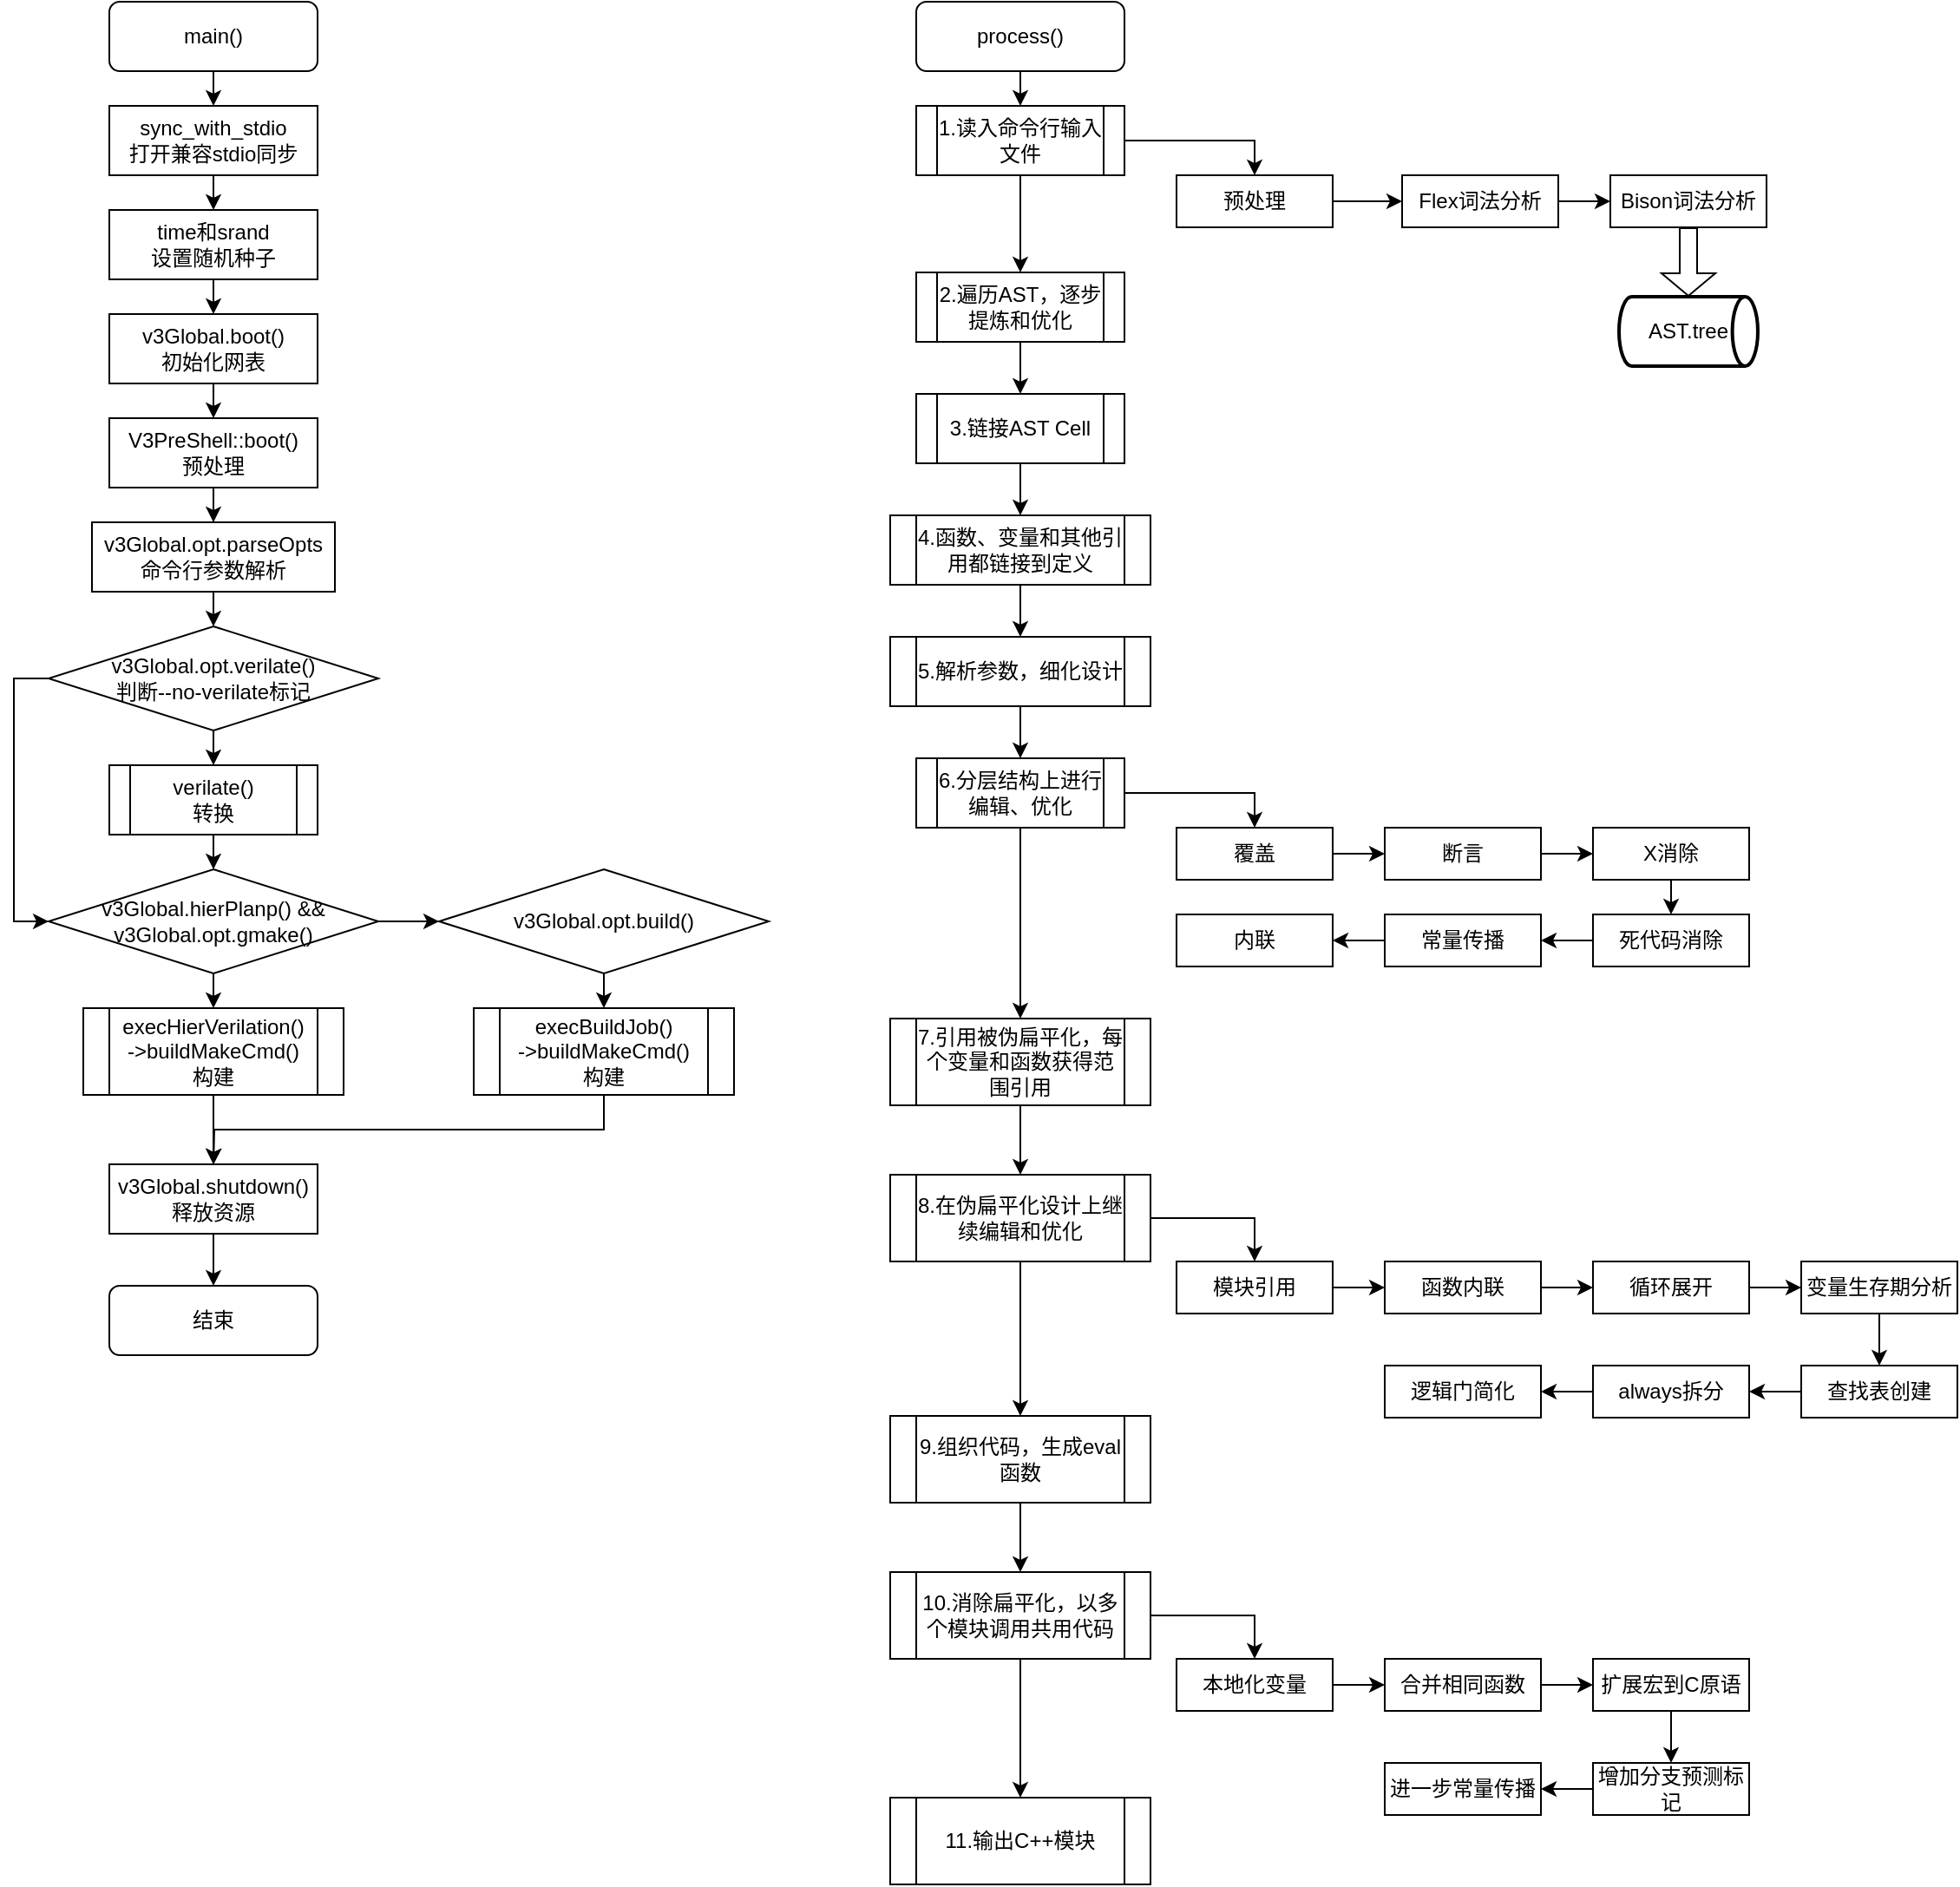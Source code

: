 <mxfile version="14.6.6" type="github">
  <diagram id="C5RBs43oDa-KdzZeNtuy" name="Page-1">
    <mxGraphModel dx="1673" dy="896" grid="1" gridSize="10" guides="1" tooltips="1" connect="1" arrows="1" fold="1" page="1" pageScale="1" pageWidth="3300" pageHeight="4681" math="0" shadow="0">
      <root>
        <mxCell id="WIyWlLk6GJQsqaUBKTNV-0" />
        <mxCell id="WIyWlLk6GJQsqaUBKTNV-1" parent="WIyWlLk6GJQsqaUBKTNV-0" />
        <mxCell id="bP5KUFuN8C3mjjLo8ime-2" style="edgeStyle=orthogonalEdgeStyle;rounded=0;orthogonalLoop=1;jettySize=auto;html=1;exitX=0.5;exitY=1;exitDx=0;exitDy=0;entryX=0.5;entryY=0;entryDx=0;entryDy=0;" parent="WIyWlLk6GJQsqaUBKTNV-1" source="WIyWlLk6GJQsqaUBKTNV-3" target="WT0UVrOEoNZwdIrJpfdh-0" edge="1">
          <mxGeometry relative="1" as="geometry" />
        </mxCell>
        <mxCell id="WIyWlLk6GJQsqaUBKTNV-3" value="main()" style="rounded=1;whiteSpace=wrap;html=1;fontSize=12;glass=0;strokeWidth=1;shadow=0;" parent="WIyWlLk6GJQsqaUBKTNV-1" vertex="1">
          <mxGeometry x="115" y="30" width="120" height="40" as="geometry" />
        </mxCell>
        <mxCell id="bP5KUFuN8C3mjjLo8ime-1" style="edgeStyle=orthogonalEdgeStyle;rounded=0;orthogonalLoop=1;jettySize=auto;html=1;exitX=0.5;exitY=1;exitDx=0;exitDy=0;entryX=0.5;entryY=0;entryDx=0;entryDy=0;" parent="WIyWlLk6GJQsqaUBKTNV-1" source="WT0UVrOEoNZwdIrJpfdh-0" target="bP5KUFuN8C3mjjLo8ime-0" edge="1">
          <mxGeometry relative="1" as="geometry" />
        </mxCell>
        <mxCell id="WT0UVrOEoNZwdIrJpfdh-0" value="sync_with_stdio&lt;br&gt;打开兼容stdio同步" style="rounded=0;whiteSpace=wrap;html=1;" parent="WIyWlLk6GJQsqaUBKTNV-1" vertex="1">
          <mxGeometry x="115" y="90" width="120" height="40" as="geometry" />
        </mxCell>
        <mxCell id="bP5KUFuN8C3mjjLo8ime-4" style="edgeStyle=orthogonalEdgeStyle;rounded=0;orthogonalLoop=1;jettySize=auto;html=1;exitX=0.5;exitY=1;exitDx=0;exitDy=0;entryX=0.5;entryY=0;entryDx=0;entryDy=0;" parent="WIyWlLk6GJQsqaUBKTNV-1" source="bP5KUFuN8C3mjjLo8ime-0" target="bP5KUFuN8C3mjjLo8ime-3" edge="1">
          <mxGeometry relative="1" as="geometry" />
        </mxCell>
        <mxCell id="bP5KUFuN8C3mjjLo8ime-0" value="time和srand&lt;br&gt;设置随机种子" style="rounded=0;whiteSpace=wrap;html=1;" parent="WIyWlLk6GJQsqaUBKTNV-1" vertex="1">
          <mxGeometry x="115" y="150" width="120" height="40" as="geometry" />
        </mxCell>
        <mxCell id="78SHquf4xXhVxRJzYclN-2" style="edgeStyle=orthogonalEdgeStyle;rounded=0;orthogonalLoop=1;jettySize=auto;html=1;exitX=0.5;exitY=1;exitDx=0;exitDy=0;entryX=0.5;entryY=0;entryDx=0;entryDy=0;" edge="1" parent="WIyWlLk6GJQsqaUBKTNV-1" source="bP5KUFuN8C3mjjLo8ime-3" target="78SHquf4xXhVxRJzYclN-0">
          <mxGeometry relative="1" as="geometry" />
        </mxCell>
        <mxCell id="bP5KUFuN8C3mjjLo8ime-3" value="v3Global.boot()&lt;br&gt;初始化网表" style="rounded=0;whiteSpace=wrap;html=1;" parent="WIyWlLk6GJQsqaUBKTNV-1" vertex="1">
          <mxGeometry x="115" y="210" width="120" height="40" as="geometry" />
        </mxCell>
        <mxCell id="78SHquf4xXhVxRJzYclN-3" style="edgeStyle=orthogonalEdgeStyle;rounded=0;orthogonalLoop=1;jettySize=auto;html=1;exitX=0.5;exitY=1;exitDx=0;exitDy=0;" edge="1" parent="WIyWlLk6GJQsqaUBKTNV-1" source="78SHquf4xXhVxRJzYclN-0" target="78SHquf4xXhVxRJzYclN-1">
          <mxGeometry relative="1" as="geometry" />
        </mxCell>
        <mxCell id="78SHquf4xXhVxRJzYclN-0" value="V3PreShell::boot()&lt;br&gt;预处理" style="rounded=0;whiteSpace=wrap;html=1;" vertex="1" parent="WIyWlLk6GJQsqaUBKTNV-1">
          <mxGeometry x="115" y="270" width="120" height="40" as="geometry" />
        </mxCell>
        <mxCell id="78SHquf4xXhVxRJzYclN-7" style="edgeStyle=orthogonalEdgeStyle;rounded=0;orthogonalLoop=1;jettySize=auto;html=1;exitX=0.5;exitY=1;exitDx=0;exitDy=0;entryX=0.5;entryY=0;entryDx=0;entryDy=0;" edge="1" parent="WIyWlLk6GJQsqaUBKTNV-1" source="78SHquf4xXhVxRJzYclN-1" target="78SHquf4xXhVxRJzYclN-4">
          <mxGeometry relative="1" as="geometry" />
        </mxCell>
        <mxCell id="78SHquf4xXhVxRJzYclN-1" value="v3Global.opt.parseOpts&lt;br&gt;命令行参数解析" style="rounded=0;whiteSpace=wrap;html=1;" vertex="1" parent="WIyWlLk6GJQsqaUBKTNV-1">
          <mxGeometry x="105" y="330" width="140" height="40" as="geometry" />
        </mxCell>
        <mxCell id="78SHquf4xXhVxRJzYclN-6" style="edgeStyle=orthogonalEdgeStyle;rounded=0;orthogonalLoop=1;jettySize=auto;html=1;exitX=0.5;exitY=1;exitDx=0;exitDy=0;entryX=0.5;entryY=0;entryDx=0;entryDy=0;" edge="1" parent="WIyWlLk6GJQsqaUBKTNV-1" source="78SHquf4xXhVxRJzYclN-4" target="78SHquf4xXhVxRJzYclN-5">
          <mxGeometry relative="1" as="geometry" />
        </mxCell>
        <mxCell id="78SHquf4xXhVxRJzYclN-12" style="edgeStyle=orthogonalEdgeStyle;rounded=0;orthogonalLoop=1;jettySize=auto;html=1;exitX=0;exitY=0.5;exitDx=0;exitDy=0;entryX=0;entryY=0.5;entryDx=0;entryDy=0;" edge="1" parent="WIyWlLk6GJQsqaUBKTNV-1" source="78SHquf4xXhVxRJzYclN-4" target="78SHquf4xXhVxRJzYclN-9">
          <mxGeometry relative="1" as="geometry" />
        </mxCell>
        <mxCell id="78SHquf4xXhVxRJzYclN-4" value="v3Global.opt.verilate()&lt;br&gt;判断--no-verilate标记" style="rhombus;whiteSpace=wrap;html=1;" vertex="1" parent="WIyWlLk6GJQsqaUBKTNV-1">
          <mxGeometry x="80" y="390" width="190" height="60" as="geometry" />
        </mxCell>
        <mxCell id="78SHquf4xXhVxRJzYclN-11" style="edgeStyle=orthogonalEdgeStyle;rounded=0;orthogonalLoop=1;jettySize=auto;html=1;exitX=0.5;exitY=1;exitDx=0;exitDy=0;entryX=0.5;entryY=0;entryDx=0;entryDy=0;" edge="1" parent="WIyWlLk6GJQsqaUBKTNV-1" source="78SHquf4xXhVxRJzYclN-5" target="78SHquf4xXhVxRJzYclN-9">
          <mxGeometry relative="1" as="geometry" />
        </mxCell>
        <mxCell id="78SHquf4xXhVxRJzYclN-5" value="verilate()&lt;br&gt;转换" style="shape=process;whiteSpace=wrap;html=1;backgroundOutline=1;" vertex="1" parent="WIyWlLk6GJQsqaUBKTNV-1">
          <mxGeometry x="115" y="470" width="120" height="40" as="geometry" />
        </mxCell>
        <mxCell id="78SHquf4xXhVxRJzYclN-18" style="edgeStyle=orthogonalEdgeStyle;rounded=0;orthogonalLoop=1;jettySize=auto;html=1;exitX=0.5;exitY=1;exitDx=0;exitDy=0;" edge="1" parent="WIyWlLk6GJQsqaUBKTNV-1" source="78SHquf4xXhVxRJzYclN-8" target="78SHquf4xXhVxRJzYclN-17">
          <mxGeometry relative="1" as="geometry" />
        </mxCell>
        <mxCell id="78SHquf4xXhVxRJzYclN-8" value="execHierVerilation()&lt;br&gt;-&amp;gt;buildMakeCmd()&lt;br&gt;构建" style="shape=process;whiteSpace=wrap;html=1;backgroundOutline=1;" vertex="1" parent="WIyWlLk6GJQsqaUBKTNV-1">
          <mxGeometry x="100" y="610" width="150" height="50" as="geometry" />
        </mxCell>
        <mxCell id="78SHquf4xXhVxRJzYclN-10" style="edgeStyle=orthogonalEdgeStyle;rounded=0;orthogonalLoop=1;jettySize=auto;html=1;exitX=0.5;exitY=1;exitDx=0;exitDy=0;entryX=0.5;entryY=0;entryDx=0;entryDy=0;" edge="1" parent="WIyWlLk6GJQsqaUBKTNV-1" source="78SHquf4xXhVxRJzYclN-9" target="78SHquf4xXhVxRJzYclN-8">
          <mxGeometry relative="1" as="geometry" />
        </mxCell>
        <mxCell id="78SHquf4xXhVxRJzYclN-16" style="edgeStyle=orthogonalEdgeStyle;rounded=0;orthogonalLoop=1;jettySize=auto;html=1;exitX=1;exitY=0.5;exitDx=0;exitDy=0;entryX=0;entryY=0.5;entryDx=0;entryDy=0;" edge="1" parent="WIyWlLk6GJQsqaUBKTNV-1" source="78SHquf4xXhVxRJzYclN-9" target="78SHquf4xXhVxRJzYclN-14">
          <mxGeometry relative="1" as="geometry" />
        </mxCell>
        <mxCell id="78SHquf4xXhVxRJzYclN-9" value="v3Global.hierPlanp() &amp;amp;&amp;amp; v3Global.opt.gmake()" style="rhombus;whiteSpace=wrap;html=1;" vertex="1" parent="WIyWlLk6GJQsqaUBKTNV-1">
          <mxGeometry x="80" y="530" width="190" height="60" as="geometry" />
        </mxCell>
        <mxCell id="78SHquf4xXhVxRJzYclN-19" style="edgeStyle=orthogonalEdgeStyle;rounded=0;orthogonalLoop=1;jettySize=auto;html=1;exitX=0.5;exitY=1;exitDx=0;exitDy=0;" edge="1" parent="WIyWlLk6GJQsqaUBKTNV-1" source="78SHquf4xXhVxRJzYclN-13">
          <mxGeometry relative="1" as="geometry">
            <mxPoint x="175" y="700" as="targetPoint" />
          </mxGeometry>
        </mxCell>
        <mxCell id="78SHquf4xXhVxRJzYclN-13" value="execBuildJob()&lt;br&gt;-&amp;gt;buildMakeCmd()&lt;br&gt;构建" style="shape=process;whiteSpace=wrap;html=1;backgroundOutline=1;" vertex="1" parent="WIyWlLk6GJQsqaUBKTNV-1">
          <mxGeometry x="325" y="610" width="150" height="50" as="geometry" />
        </mxCell>
        <mxCell id="78SHquf4xXhVxRJzYclN-15" style="edgeStyle=orthogonalEdgeStyle;rounded=0;orthogonalLoop=1;jettySize=auto;html=1;exitX=0.5;exitY=1;exitDx=0;exitDy=0;entryX=0.5;entryY=0;entryDx=0;entryDy=0;" edge="1" parent="WIyWlLk6GJQsqaUBKTNV-1" source="78SHquf4xXhVxRJzYclN-14" target="78SHquf4xXhVxRJzYclN-13">
          <mxGeometry relative="1" as="geometry" />
        </mxCell>
        <mxCell id="78SHquf4xXhVxRJzYclN-14" value="v3Global.opt.build()" style="rhombus;whiteSpace=wrap;html=1;" vertex="1" parent="WIyWlLk6GJQsqaUBKTNV-1">
          <mxGeometry x="305" y="530" width="190" height="60" as="geometry" />
        </mxCell>
        <mxCell id="78SHquf4xXhVxRJzYclN-21" style="edgeStyle=orthogonalEdgeStyle;rounded=0;orthogonalLoop=1;jettySize=auto;html=1;exitX=0.5;exitY=1;exitDx=0;exitDy=0;entryX=0.5;entryY=0;entryDx=0;entryDy=0;" edge="1" parent="WIyWlLk6GJQsqaUBKTNV-1" source="78SHquf4xXhVxRJzYclN-17" target="78SHquf4xXhVxRJzYclN-20">
          <mxGeometry relative="1" as="geometry" />
        </mxCell>
        <mxCell id="78SHquf4xXhVxRJzYclN-17" value="v3Global.shutdown()&lt;br&gt;释放资源" style="rounded=0;whiteSpace=wrap;html=1;" vertex="1" parent="WIyWlLk6GJQsqaUBKTNV-1">
          <mxGeometry x="115" y="700" width="120" height="40" as="geometry" />
        </mxCell>
        <mxCell id="78SHquf4xXhVxRJzYclN-20" value="结束" style="rounded=1;whiteSpace=wrap;html=1;" vertex="1" parent="WIyWlLk6GJQsqaUBKTNV-1">
          <mxGeometry x="115" y="770" width="120" height="40" as="geometry" />
        </mxCell>
        <mxCell id="78SHquf4xXhVxRJzYclN-24" style="edgeStyle=orthogonalEdgeStyle;rounded=0;orthogonalLoop=1;jettySize=auto;html=1;exitX=1;exitY=0.5;exitDx=0;exitDy=0;entryX=0.5;entryY=0;entryDx=0;entryDy=0;" edge="1" parent="WIyWlLk6GJQsqaUBKTNV-1" source="78SHquf4xXhVxRJzYclN-29" target="78SHquf4xXhVxRJzYclN-23">
          <mxGeometry relative="1" as="geometry" />
        </mxCell>
        <mxCell id="78SHquf4xXhVxRJzYclN-26" style="edgeStyle=orthogonalEdgeStyle;rounded=0;orthogonalLoop=1;jettySize=auto;html=1;exitX=1;exitY=0.5;exitDx=0;exitDy=0;entryX=0;entryY=0.5;entryDx=0;entryDy=0;" edge="1" parent="WIyWlLk6GJQsqaUBKTNV-1" source="78SHquf4xXhVxRJzYclN-23" target="78SHquf4xXhVxRJzYclN-25">
          <mxGeometry relative="1" as="geometry" />
        </mxCell>
        <mxCell id="78SHquf4xXhVxRJzYclN-23" value="预处理" style="rounded=0;whiteSpace=wrap;html=1;" vertex="1" parent="WIyWlLk6GJQsqaUBKTNV-1">
          <mxGeometry x="730" y="130" width="90" height="30" as="geometry" />
        </mxCell>
        <mxCell id="78SHquf4xXhVxRJzYclN-28" style="edgeStyle=orthogonalEdgeStyle;rounded=0;orthogonalLoop=1;jettySize=auto;html=1;exitX=1;exitY=0.5;exitDx=0;exitDy=0;entryX=0;entryY=0.5;entryDx=0;entryDy=0;" edge="1" parent="WIyWlLk6GJQsqaUBKTNV-1" source="78SHquf4xXhVxRJzYclN-25" target="78SHquf4xXhVxRJzYclN-27">
          <mxGeometry relative="1" as="geometry" />
        </mxCell>
        <mxCell id="78SHquf4xXhVxRJzYclN-25" value="Flex词法分析" style="rounded=0;whiteSpace=wrap;html=1;" vertex="1" parent="WIyWlLk6GJQsqaUBKTNV-1">
          <mxGeometry x="860" y="130" width="90" height="30" as="geometry" />
        </mxCell>
        <mxCell id="78SHquf4xXhVxRJzYclN-34" style="edgeStyle=orthogonalEdgeStyle;rounded=0;orthogonalLoop=1;jettySize=auto;html=1;exitX=0.5;exitY=1;exitDx=0;exitDy=0;entryX=0.5;entryY=0;entryDx=0;entryDy=0;entryPerimeter=0;shape=flexArrow;endSize=4;startSize=4;strokeWidth=1;" edge="1" parent="WIyWlLk6GJQsqaUBKTNV-1" source="78SHquf4xXhVxRJzYclN-27" target="78SHquf4xXhVxRJzYclN-33">
          <mxGeometry relative="1" as="geometry" />
        </mxCell>
        <mxCell id="78SHquf4xXhVxRJzYclN-27" value="Bison词法分析" style="rounded=0;whiteSpace=wrap;html=1;" vertex="1" parent="WIyWlLk6GJQsqaUBKTNV-1">
          <mxGeometry x="980" y="130" width="90" height="30" as="geometry" />
        </mxCell>
        <mxCell id="78SHquf4xXhVxRJzYclN-40" style="edgeStyle=orthogonalEdgeStyle;rounded=0;orthogonalLoop=1;jettySize=auto;html=1;exitX=0.5;exitY=1;exitDx=0;exitDy=0;strokeWidth=1;" edge="1" parent="WIyWlLk6GJQsqaUBKTNV-1" source="78SHquf4xXhVxRJzYclN-29" target="78SHquf4xXhVxRJzYclN-35">
          <mxGeometry relative="1" as="geometry" />
        </mxCell>
        <mxCell id="78SHquf4xXhVxRJzYclN-29" value="&lt;span&gt;1.读入命令行输入文件&lt;/span&gt;" style="shape=process;whiteSpace=wrap;html=1;backgroundOutline=1;" vertex="1" parent="WIyWlLk6GJQsqaUBKTNV-1">
          <mxGeometry x="580" y="90" width="120" height="40" as="geometry" />
        </mxCell>
        <mxCell id="78SHquf4xXhVxRJzYclN-33" value="AST.tree" style="strokeWidth=2;html=1;shape=mxgraph.flowchart.direct_data;whiteSpace=wrap;" vertex="1" parent="WIyWlLk6GJQsqaUBKTNV-1">
          <mxGeometry x="985" y="200" width="80" height="40" as="geometry" />
        </mxCell>
        <mxCell id="78SHquf4xXhVxRJzYclN-41" style="edgeStyle=orthogonalEdgeStyle;rounded=0;orthogonalLoop=1;jettySize=auto;html=1;exitX=0.5;exitY=1;exitDx=0;exitDy=0;entryX=0.5;entryY=0;entryDx=0;entryDy=0;strokeWidth=1;" edge="1" parent="WIyWlLk6GJQsqaUBKTNV-1" source="78SHquf4xXhVxRJzYclN-35" target="78SHquf4xXhVxRJzYclN-36">
          <mxGeometry relative="1" as="geometry" />
        </mxCell>
        <mxCell id="78SHquf4xXhVxRJzYclN-35" value="&lt;span&gt;2.遍历AST，逐步提炼和优化&lt;/span&gt;" style="shape=process;whiteSpace=wrap;html=1;backgroundOutline=1;" vertex="1" parent="WIyWlLk6GJQsqaUBKTNV-1">
          <mxGeometry x="580" y="186" width="120" height="40" as="geometry" />
        </mxCell>
        <mxCell id="78SHquf4xXhVxRJzYclN-42" style="edgeStyle=orthogonalEdgeStyle;rounded=0;orthogonalLoop=1;jettySize=auto;html=1;exitX=0.5;exitY=1;exitDx=0;exitDy=0;entryX=0.5;entryY=0;entryDx=0;entryDy=0;strokeWidth=1;" edge="1" parent="WIyWlLk6GJQsqaUBKTNV-1" source="78SHquf4xXhVxRJzYclN-36" target="78SHquf4xXhVxRJzYclN-37">
          <mxGeometry relative="1" as="geometry" />
        </mxCell>
        <mxCell id="78SHquf4xXhVxRJzYclN-36" value="&lt;span&gt;3.&lt;/span&gt;链接&lt;span&gt;AST Cell&lt;/span&gt;" style="shape=process;whiteSpace=wrap;html=1;backgroundOutline=1;" vertex="1" parent="WIyWlLk6GJQsqaUBKTNV-1">
          <mxGeometry x="580" y="256" width="120" height="40" as="geometry" />
        </mxCell>
        <mxCell id="78SHquf4xXhVxRJzYclN-59" style="edgeStyle=orthogonalEdgeStyle;rounded=0;orthogonalLoop=1;jettySize=auto;html=1;exitX=0.5;exitY=1;exitDx=0;exitDy=0;entryX=0.5;entryY=0;entryDx=0;entryDy=0;strokeWidth=1;" edge="1" parent="WIyWlLk6GJQsqaUBKTNV-1" source="78SHquf4xXhVxRJzYclN-37" target="78SHquf4xXhVxRJzYclN-43">
          <mxGeometry relative="1" as="geometry" />
        </mxCell>
        <mxCell id="78SHquf4xXhVxRJzYclN-37" value="&lt;span&gt;4.函数、变量和其他引用都链接到定义&lt;/span&gt;" style="shape=process;whiteSpace=wrap;html=1;backgroundOutline=1;" vertex="1" parent="WIyWlLk6GJQsqaUBKTNV-1">
          <mxGeometry x="565" y="326" width="150" height="40" as="geometry" />
        </mxCell>
        <mxCell id="78SHquf4xXhVxRJzYclN-39" style="edgeStyle=orthogonalEdgeStyle;rounded=0;orthogonalLoop=1;jettySize=auto;html=1;exitX=0.5;exitY=1;exitDx=0;exitDy=0;entryX=0.5;entryY=0;entryDx=0;entryDy=0;strokeWidth=1;" edge="1" parent="WIyWlLk6GJQsqaUBKTNV-1" source="78SHquf4xXhVxRJzYclN-38" target="78SHquf4xXhVxRJzYclN-29">
          <mxGeometry relative="1" as="geometry" />
        </mxCell>
        <mxCell id="78SHquf4xXhVxRJzYclN-38" value="process()" style="rounded=1;whiteSpace=wrap;html=1;fontSize=12;glass=0;strokeWidth=1;shadow=0;" vertex="1" parent="WIyWlLk6GJQsqaUBKTNV-1">
          <mxGeometry x="580" y="30" width="120" height="40" as="geometry" />
        </mxCell>
        <mxCell id="78SHquf4xXhVxRJzYclN-60" style="edgeStyle=orthogonalEdgeStyle;rounded=0;orthogonalLoop=1;jettySize=auto;html=1;exitX=0.5;exitY=1;exitDx=0;exitDy=0;entryX=0.5;entryY=0;entryDx=0;entryDy=0;strokeWidth=1;" edge="1" parent="WIyWlLk6GJQsqaUBKTNV-1" source="78SHquf4xXhVxRJzYclN-43" target="78SHquf4xXhVxRJzYclN-45">
          <mxGeometry relative="1" as="geometry" />
        </mxCell>
        <mxCell id="78SHquf4xXhVxRJzYclN-43" value="&lt;span&gt;5.解析参数，细化设计&lt;/span&gt;" style="shape=process;whiteSpace=wrap;html=1;backgroundOutline=1;" vertex="1" parent="WIyWlLk6GJQsqaUBKTNV-1">
          <mxGeometry x="565" y="396" width="150" height="40" as="geometry" />
        </mxCell>
        <mxCell id="78SHquf4xXhVxRJzYclN-52" style="edgeStyle=orthogonalEdgeStyle;rounded=0;orthogonalLoop=1;jettySize=auto;html=1;exitX=1;exitY=0.5;exitDx=0;exitDy=0;entryX=0.5;entryY=0;entryDx=0;entryDy=0;strokeWidth=1;" edge="1" parent="WIyWlLk6GJQsqaUBKTNV-1" source="78SHquf4xXhVxRJzYclN-45" target="78SHquf4xXhVxRJzYclN-46">
          <mxGeometry relative="1" as="geometry" />
        </mxCell>
        <mxCell id="78SHquf4xXhVxRJzYclN-62" style="edgeStyle=orthogonalEdgeStyle;rounded=0;orthogonalLoop=1;jettySize=auto;html=1;exitX=0.5;exitY=1;exitDx=0;exitDy=0;entryX=0.5;entryY=0;entryDx=0;entryDy=0;strokeWidth=1;" edge="1" parent="WIyWlLk6GJQsqaUBKTNV-1" source="78SHquf4xXhVxRJzYclN-45" target="78SHquf4xXhVxRJzYclN-61">
          <mxGeometry relative="1" as="geometry" />
        </mxCell>
        <mxCell id="78SHquf4xXhVxRJzYclN-45" value="6.分层结构上进行编辑、优化" style="shape=process;whiteSpace=wrap;html=1;backgroundOutline=1;" vertex="1" parent="WIyWlLk6GJQsqaUBKTNV-1">
          <mxGeometry x="580" y="466" width="120" height="40" as="geometry" />
        </mxCell>
        <mxCell id="78SHquf4xXhVxRJzYclN-54" style="edgeStyle=orthogonalEdgeStyle;rounded=0;orthogonalLoop=1;jettySize=auto;html=1;exitX=1;exitY=0.5;exitDx=0;exitDy=0;strokeWidth=1;" edge="1" parent="WIyWlLk6GJQsqaUBKTNV-1" source="78SHquf4xXhVxRJzYclN-46" target="78SHquf4xXhVxRJzYclN-48">
          <mxGeometry relative="1" as="geometry" />
        </mxCell>
        <mxCell id="78SHquf4xXhVxRJzYclN-46" value="覆盖" style="rounded=0;whiteSpace=wrap;html=1;" vertex="1" parent="WIyWlLk6GJQsqaUBKTNV-1">
          <mxGeometry x="730" y="506" width="90" height="30" as="geometry" />
        </mxCell>
        <mxCell id="78SHquf4xXhVxRJzYclN-47" value="内联" style="rounded=0;whiteSpace=wrap;html=1;" vertex="1" parent="WIyWlLk6GJQsqaUBKTNV-1">
          <mxGeometry x="730" y="556" width="90" height="30" as="geometry" />
        </mxCell>
        <mxCell id="78SHquf4xXhVxRJzYclN-55" style="edgeStyle=orthogonalEdgeStyle;rounded=0;orthogonalLoop=1;jettySize=auto;html=1;exitX=1;exitY=0.5;exitDx=0;exitDy=0;strokeWidth=1;" edge="1" parent="WIyWlLk6GJQsqaUBKTNV-1" source="78SHquf4xXhVxRJzYclN-48" target="78SHquf4xXhVxRJzYclN-50">
          <mxGeometry relative="1" as="geometry" />
        </mxCell>
        <mxCell id="78SHquf4xXhVxRJzYclN-48" value="断言" style="rounded=0;whiteSpace=wrap;html=1;" vertex="1" parent="WIyWlLk6GJQsqaUBKTNV-1">
          <mxGeometry x="850" y="506" width="90" height="30" as="geometry" />
        </mxCell>
        <mxCell id="78SHquf4xXhVxRJzYclN-58" style="edgeStyle=orthogonalEdgeStyle;rounded=0;orthogonalLoop=1;jettySize=auto;html=1;exitX=0;exitY=0.5;exitDx=0;exitDy=0;entryX=1;entryY=0.5;entryDx=0;entryDy=0;strokeWidth=1;" edge="1" parent="WIyWlLk6GJQsqaUBKTNV-1" source="78SHquf4xXhVxRJzYclN-49" target="78SHquf4xXhVxRJzYclN-47">
          <mxGeometry relative="1" as="geometry" />
        </mxCell>
        <mxCell id="78SHquf4xXhVxRJzYclN-49" value="常量传播" style="rounded=0;whiteSpace=wrap;html=1;" vertex="1" parent="WIyWlLk6GJQsqaUBKTNV-1">
          <mxGeometry x="850" y="556" width="90" height="30" as="geometry" />
        </mxCell>
        <mxCell id="78SHquf4xXhVxRJzYclN-56" style="edgeStyle=orthogonalEdgeStyle;rounded=0;orthogonalLoop=1;jettySize=auto;html=1;exitX=0.5;exitY=1;exitDx=0;exitDy=0;entryX=0.5;entryY=0;entryDx=0;entryDy=0;strokeWidth=1;" edge="1" parent="WIyWlLk6GJQsqaUBKTNV-1" source="78SHquf4xXhVxRJzYclN-50" target="78SHquf4xXhVxRJzYclN-51">
          <mxGeometry relative="1" as="geometry" />
        </mxCell>
        <mxCell id="78SHquf4xXhVxRJzYclN-50" value="X消除" style="rounded=0;whiteSpace=wrap;html=1;" vertex="1" parent="WIyWlLk6GJQsqaUBKTNV-1">
          <mxGeometry x="970" y="506" width="90" height="30" as="geometry" />
        </mxCell>
        <mxCell id="78SHquf4xXhVxRJzYclN-57" style="edgeStyle=orthogonalEdgeStyle;rounded=0;orthogonalLoop=1;jettySize=auto;html=1;exitX=0;exitY=0.5;exitDx=0;exitDy=0;entryX=1;entryY=0.5;entryDx=0;entryDy=0;strokeWidth=1;" edge="1" parent="WIyWlLk6GJQsqaUBKTNV-1" source="78SHquf4xXhVxRJzYclN-51" target="78SHquf4xXhVxRJzYclN-49">
          <mxGeometry relative="1" as="geometry" />
        </mxCell>
        <mxCell id="78SHquf4xXhVxRJzYclN-51" value="死代码消除" style="rounded=0;whiteSpace=wrap;html=1;" vertex="1" parent="WIyWlLk6GJQsqaUBKTNV-1">
          <mxGeometry x="970" y="556" width="90" height="30" as="geometry" />
        </mxCell>
        <mxCell id="78SHquf4xXhVxRJzYclN-78" value="" style="edgeStyle=orthogonalEdgeStyle;rounded=0;orthogonalLoop=1;jettySize=auto;html=1;strokeWidth=1;" edge="1" parent="WIyWlLk6GJQsqaUBKTNV-1" source="78SHquf4xXhVxRJzYclN-61" target="78SHquf4xXhVxRJzYclN-63">
          <mxGeometry relative="1" as="geometry" />
        </mxCell>
        <mxCell id="78SHquf4xXhVxRJzYclN-61" value="&lt;span&gt;7.引用被伪扁平化，每个变量和函数获得范围引用&lt;/span&gt;" style="shape=process;whiteSpace=wrap;html=1;backgroundOutline=1;" vertex="1" parent="WIyWlLk6GJQsqaUBKTNV-1">
          <mxGeometry x="565" y="616" width="150" height="50" as="geometry" />
        </mxCell>
        <mxCell id="78SHquf4xXhVxRJzYclN-71" style="edgeStyle=orthogonalEdgeStyle;rounded=0;orthogonalLoop=1;jettySize=auto;html=1;exitX=1;exitY=0.5;exitDx=0;exitDy=0;entryX=0.5;entryY=0;entryDx=0;entryDy=0;strokeWidth=1;" edge="1" parent="WIyWlLk6GJQsqaUBKTNV-1" source="78SHquf4xXhVxRJzYclN-63" target="78SHquf4xXhVxRJzYclN-64">
          <mxGeometry relative="1" as="geometry" />
        </mxCell>
        <mxCell id="78SHquf4xXhVxRJzYclN-87" style="edgeStyle=orthogonalEdgeStyle;rounded=0;orthogonalLoop=1;jettySize=auto;html=1;exitX=0.5;exitY=1;exitDx=0;exitDy=0;entryX=0.5;entryY=0;entryDx=0;entryDy=0;strokeWidth=1;" edge="1" parent="WIyWlLk6GJQsqaUBKTNV-1" source="78SHquf4xXhVxRJzYclN-63" target="78SHquf4xXhVxRJzYclN-79">
          <mxGeometry relative="1" as="geometry" />
        </mxCell>
        <mxCell id="78SHquf4xXhVxRJzYclN-63" value="&lt;span&gt;8.在伪扁平化设计上继续编辑和优化&lt;/span&gt;" style="shape=process;whiteSpace=wrap;html=1;backgroundOutline=1;" vertex="1" parent="WIyWlLk6GJQsqaUBKTNV-1">
          <mxGeometry x="565" y="706" width="150" height="50" as="geometry" />
        </mxCell>
        <mxCell id="78SHquf4xXhVxRJzYclN-72" style="edgeStyle=orthogonalEdgeStyle;rounded=0;orthogonalLoop=1;jettySize=auto;html=1;exitX=1;exitY=0.5;exitDx=0;exitDy=0;entryX=0;entryY=0.5;entryDx=0;entryDy=0;strokeWidth=1;" edge="1" parent="WIyWlLk6GJQsqaUBKTNV-1" source="78SHquf4xXhVxRJzYclN-64" target="78SHquf4xXhVxRJzYclN-65">
          <mxGeometry relative="1" as="geometry" />
        </mxCell>
        <mxCell id="78SHquf4xXhVxRJzYclN-64" value="模块引用" style="rounded=0;whiteSpace=wrap;html=1;" vertex="1" parent="WIyWlLk6GJQsqaUBKTNV-1">
          <mxGeometry x="730" y="756" width="90" height="30" as="geometry" />
        </mxCell>
        <mxCell id="78SHquf4xXhVxRJzYclN-73" style="edgeStyle=orthogonalEdgeStyle;rounded=0;orthogonalLoop=1;jettySize=auto;html=1;exitX=1;exitY=0.5;exitDx=0;exitDy=0;strokeWidth=1;" edge="1" parent="WIyWlLk6GJQsqaUBKTNV-1" source="78SHquf4xXhVxRJzYclN-65" target="78SHquf4xXhVxRJzYclN-66">
          <mxGeometry relative="1" as="geometry" />
        </mxCell>
        <mxCell id="78SHquf4xXhVxRJzYclN-65" value="函数内联" style="rounded=0;whiteSpace=wrap;html=1;" vertex="1" parent="WIyWlLk6GJQsqaUBKTNV-1">
          <mxGeometry x="850" y="756" width="90" height="30" as="geometry" />
        </mxCell>
        <mxCell id="78SHquf4xXhVxRJzYclN-74" value="" style="edgeStyle=orthogonalEdgeStyle;rounded=0;orthogonalLoop=1;jettySize=auto;html=1;strokeWidth=1;" edge="1" parent="WIyWlLk6GJQsqaUBKTNV-1" source="78SHquf4xXhVxRJzYclN-66" target="78SHquf4xXhVxRJzYclN-67">
          <mxGeometry relative="1" as="geometry" />
        </mxCell>
        <mxCell id="78SHquf4xXhVxRJzYclN-66" value="循环展开" style="rounded=0;whiteSpace=wrap;html=1;" vertex="1" parent="WIyWlLk6GJQsqaUBKTNV-1">
          <mxGeometry x="970" y="756" width="90" height="30" as="geometry" />
        </mxCell>
        <mxCell id="78SHquf4xXhVxRJzYclN-75" value="" style="edgeStyle=orthogonalEdgeStyle;rounded=0;orthogonalLoop=1;jettySize=auto;html=1;strokeWidth=1;" edge="1" parent="WIyWlLk6GJQsqaUBKTNV-1" source="78SHquf4xXhVxRJzYclN-67" target="78SHquf4xXhVxRJzYclN-68">
          <mxGeometry relative="1" as="geometry" />
        </mxCell>
        <mxCell id="78SHquf4xXhVxRJzYclN-67" value="变量生存期分析" style="rounded=0;whiteSpace=wrap;html=1;" vertex="1" parent="WIyWlLk6GJQsqaUBKTNV-1">
          <mxGeometry x="1090" y="756" width="90" height="30" as="geometry" />
        </mxCell>
        <mxCell id="78SHquf4xXhVxRJzYclN-76" value="" style="edgeStyle=orthogonalEdgeStyle;rounded=0;orthogonalLoop=1;jettySize=auto;html=1;strokeWidth=1;" edge="1" parent="WIyWlLk6GJQsqaUBKTNV-1" source="78SHquf4xXhVxRJzYclN-68" target="78SHquf4xXhVxRJzYclN-69">
          <mxGeometry relative="1" as="geometry" />
        </mxCell>
        <mxCell id="78SHquf4xXhVxRJzYclN-68" value="查找表创建" style="rounded=0;whiteSpace=wrap;html=1;" vertex="1" parent="WIyWlLk6GJQsqaUBKTNV-1">
          <mxGeometry x="1090" y="816" width="90" height="30" as="geometry" />
        </mxCell>
        <mxCell id="78SHquf4xXhVxRJzYclN-77" value="" style="edgeStyle=orthogonalEdgeStyle;rounded=0;orthogonalLoop=1;jettySize=auto;html=1;strokeWidth=1;" edge="1" parent="WIyWlLk6GJQsqaUBKTNV-1" source="78SHquf4xXhVxRJzYclN-69" target="78SHquf4xXhVxRJzYclN-70">
          <mxGeometry relative="1" as="geometry" />
        </mxCell>
        <mxCell id="78SHquf4xXhVxRJzYclN-69" value="always拆分" style="rounded=0;whiteSpace=wrap;html=1;" vertex="1" parent="WIyWlLk6GJQsqaUBKTNV-1">
          <mxGeometry x="970" y="816" width="90" height="30" as="geometry" />
        </mxCell>
        <mxCell id="78SHquf4xXhVxRJzYclN-70" value="逻辑门简化" style="rounded=0;whiteSpace=wrap;html=1;" vertex="1" parent="WIyWlLk6GJQsqaUBKTNV-1">
          <mxGeometry x="850" y="816" width="90" height="30" as="geometry" />
        </mxCell>
        <mxCell id="78SHquf4xXhVxRJzYclN-88" style="edgeStyle=orthogonalEdgeStyle;rounded=0;orthogonalLoop=1;jettySize=auto;html=1;exitX=0.5;exitY=1;exitDx=0;exitDy=0;entryX=0.5;entryY=0;entryDx=0;entryDy=0;strokeWidth=1;" edge="1" parent="WIyWlLk6GJQsqaUBKTNV-1" source="78SHquf4xXhVxRJzYclN-79" target="78SHquf4xXhVxRJzYclN-80">
          <mxGeometry relative="1" as="geometry" />
        </mxCell>
        <mxCell id="78SHquf4xXhVxRJzYclN-79" value="&lt;span&gt;9.组织代码，生成eval函数&lt;/span&gt;" style="shape=process;whiteSpace=wrap;html=1;backgroundOutline=1;" vertex="1" parent="WIyWlLk6GJQsqaUBKTNV-1">
          <mxGeometry x="565" y="845" width="150" height="50" as="geometry" />
        </mxCell>
        <mxCell id="78SHquf4xXhVxRJzYclN-89" style="edgeStyle=orthogonalEdgeStyle;rounded=0;orthogonalLoop=1;jettySize=auto;html=1;exitX=0.5;exitY=1;exitDx=0;exitDy=0;entryX=0.5;entryY=0;entryDx=0;entryDy=0;strokeWidth=1;" edge="1" parent="WIyWlLk6GJQsqaUBKTNV-1" source="78SHquf4xXhVxRJzYclN-80" target="78SHquf4xXhVxRJzYclN-81">
          <mxGeometry relative="1" as="geometry" />
        </mxCell>
        <mxCell id="78SHquf4xXhVxRJzYclN-90" style="edgeStyle=orthogonalEdgeStyle;rounded=0;orthogonalLoop=1;jettySize=auto;html=1;exitX=1;exitY=0.5;exitDx=0;exitDy=0;entryX=0.5;entryY=0;entryDx=0;entryDy=0;strokeWidth=1;" edge="1" parent="WIyWlLk6GJQsqaUBKTNV-1" source="78SHquf4xXhVxRJzYclN-80" target="78SHquf4xXhVxRJzYclN-82">
          <mxGeometry relative="1" as="geometry" />
        </mxCell>
        <mxCell id="78SHquf4xXhVxRJzYclN-80" value="&lt;span&gt;10.消除扁平化，以多个模块调用共用代码&lt;/span&gt;" style="shape=process;whiteSpace=wrap;html=1;backgroundOutline=1;" vertex="1" parent="WIyWlLk6GJQsqaUBKTNV-1">
          <mxGeometry x="565" y="935" width="150" height="50" as="geometry" />
        </mxCell>
        <mxCell id="78SHquf4xXhVxRJzYclN-81" value="&lt;span&gt;11.输出C++模块&lt;/span&gt;" style="shape=process;whiteSpace=wrap;html=1;backgroundOutline=1;" vertex="1" parent="WIyWlLk6GJQsqaUBKTNV-1">
          <mxGeometry x="565" y="1065" width="150" height="50" as="geometry" />
        </mxCell>
        <mxCell id="78SHquf4xXhVxRJzYclN-91" style="edgeStyle=orthogonalEdgeStyle;rounded=0;orthogonalLoop=1;jettySize=auto;html=1;exitX=1;exitY=0.5;exitDx=0;exitDy=0;entryX=0;entryY=0.5;entryDx=0;entryDy=0;strokeWidth=1;" edge="1" parent="WIyWlLk6GJQsqaUBKTNV-1" source="78SHquf4xXhVxRJzYclN-82" target="78SHquf4xXhVxRJzYclN-83">
          <mxGeometry relative="1" as="geometry" />
        </mxCell>
        <mxCell id="78SHquf4xXhVxRJzYclN-82" value="本地化变量" style="rounded=0;whiteSpace=wrap;html=1;" vertex="1" parent="WIyWlLk6GJQsqaUBKTNV-1">
          <mxGeometry x="730" y="985" width="90" height="30" as="geometry" />
        </mxCell>
        <mxCell id="78SHquf4xXhVxRJzYclN-92" value="" style="edgeStyle=orthogonalEdgeStyle;rounded=0;orthogonalLoop=1;jettySize=auto;html=1;strokeWidth=1;" edge="1" parent="WIyWlLk6GJQsqaUBKTNV-1" source="78SHquf4xXhVxRJzYclN-83" target="78SHquf4xXhVxRJzYclN-84">
          <mxGeometry relative="1" as="geometry" />
        </mxCell>
        <mxCell id="78SHquf4xXhVxRJzYclN-83" value="合并相同函数" style="rounded=0;whiteSpace=wrap;html=1;" vertex="1" parent="WIyWlLk6GJQsqaUBKTNV-1">
          <mxGeometry x="850" y="985" width="90" height="30" as="geometry" />
        </mxCell>
        <mxCell id="78SHquf4xXhVxRJzYclN-93" value="" style="edgeStyle=orthogonalEdgeStyle;rounded=0;orthogonalLoop=1;jettySize=auto;html=1;strokeWidth=1;" edge="1" parent="WIyWlLk6GJQsqaUBKTNV-1" source="78SHquf4xXhVxRJzYclN-84" target="78SHquf4xXhVxRJzYclN-85">
          <mxGeometry relative="1" as="geometry" />
        </mxCell>
        <mxCell id="78SHquf4xXhVxRJzYclN-84" value="扩展宏到C原语" style="rounded=0;whiteSpace=wrap;html=1;" vertex="1" parent="WIyWlLk6GJQsqaUBKTNV-1">
          <mxGeometry x="970" y="985" width="90" height="30" as="geometry" />
        </mxCell>
        <mxCell id="78SHquf4xXhVxRJzYclN-94" value="" style="edgeStyle=orthogonalEdgeStyle;rounded=0;orthogonalLoop=1;jettySize=auto;html=1;strokeWidth=1;" edge="1" parent="WIyWlLk6GJQsqaUBKTNV-1" source="78SHquf4xXhVxRJzYclN-85" target="78SHquf4xXhVxRJzYclN-86">
          <mxGeometry relative="1" as="geometry" />
        </mxCell>
        <mxCell id="78SHquf4xXhVxRJzYclN-85" value="增加分支预测标记" style="rounded=0;whiteSpace=wrap;html=1;" vertex="1" parent="WIyWlLk6GJQsqaUBKTNV-1">
          <mxGeometry x="970" y="1045" width="90" height="30" as="geometry" />
        </mxCell>
        <mxCell id="78SHquf4xXhVxRJzYclN-86" value="进一步常量传播" style="rounded=0;whiteSpace=wrap;html=1;" vertex="1" parent="WIyWlLk6GJQsqaUBKTNV-1">
          <mxGeometry x="850" y="1045" width="90" height="30" as="geometry" />
        </mxCell>
      </root>
    </mxGraphModel>
  </diagram>
</mxfile>
